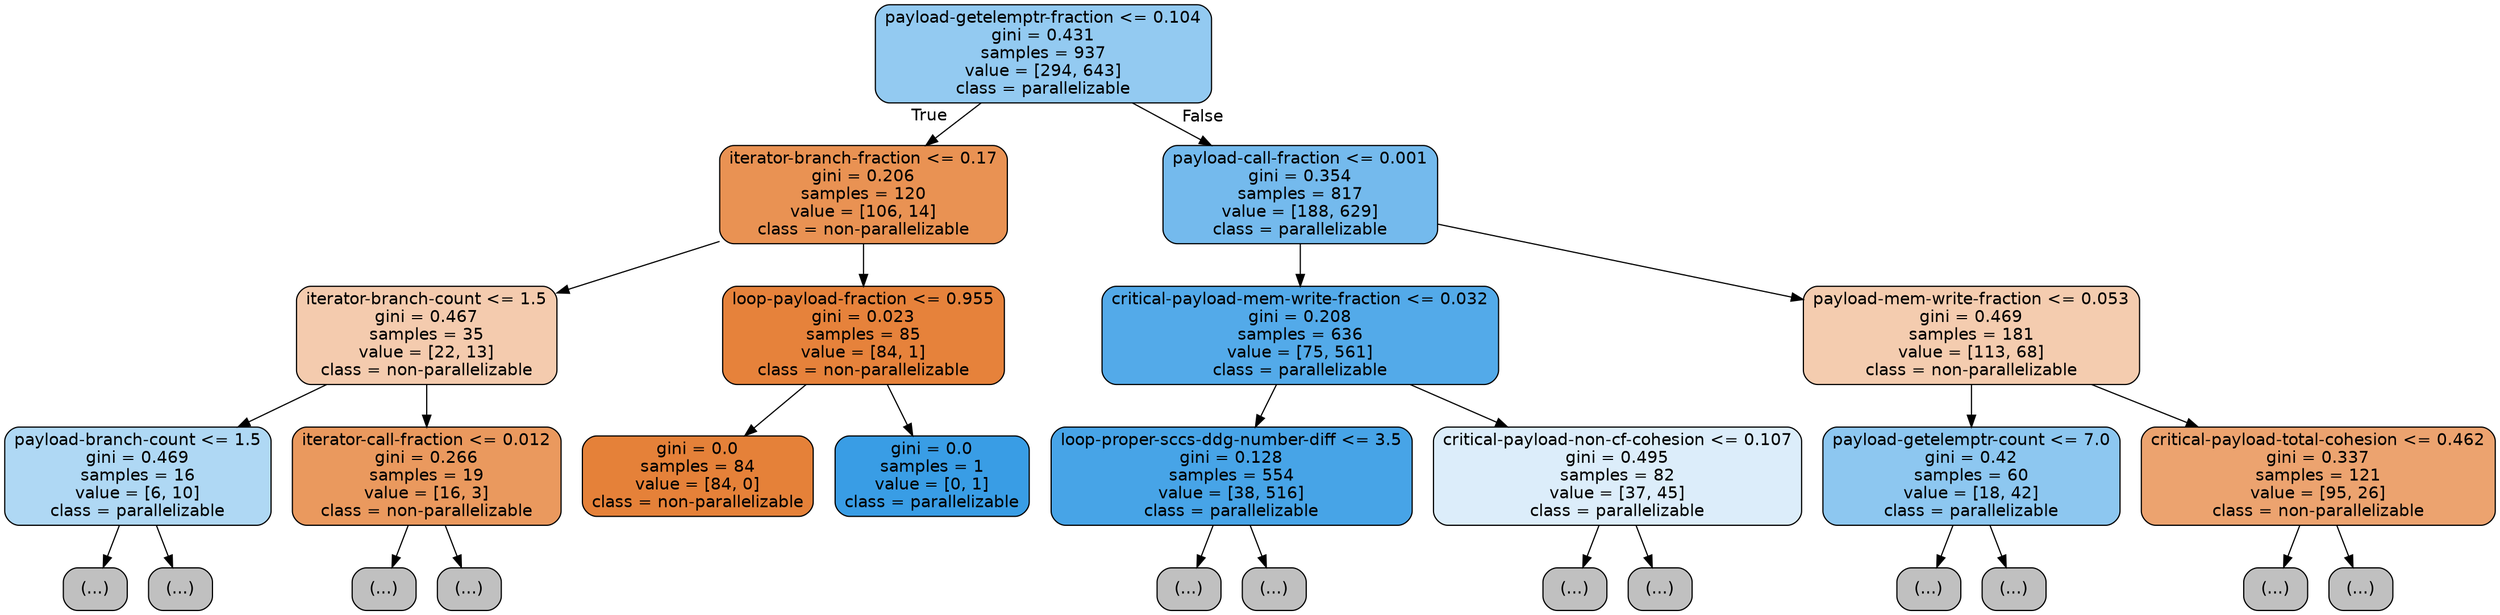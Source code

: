 digraph Tree {
node [shape=box, style="filled, rounded", color="black", fontname=helvetica] ;
edge [fontname=helvetica] ;
0 [label="payload-getelemptr-fraction <= 0.104\ngini = 0.431\nsamples = 937\nvalue = [294, 643]\nclass = parallelizable", fillcolor="#399de58a"] ;
1 [label="iterator-branch-fraction <= 0.17\ngini = 0.206\nsamples = 120\nvalue = [106, 14]\nclass = non-parallelizable", fillcolor="#e58139dd"] ;
0 -> 1 [labeldistance=2.5, labelangle=45, headlabel="True"] ;
2 [label="iterator-branch-count <= 1.5\ngini = 0.467\nsamples = 35\nvalue = [22, 13]\nclass = non-parallelizable", fillcolor="#e5813968"] ;
1 -> 2 ;
3 [label="payload-branch-count <= 1.5\ngini = 0.469\nsamples = 16\nvalue = [6, 10]\nclass = parallelizable", fillcolor="#399de566"] ;
2 -> 3 ;
4 [label="(...)", fillcolor="#C0C0C0"] ;
3 -> 4 ;
5 [label="(...)", fillcolor="#C0C0C0"] ;
3 -> 5 ;
14 [label="iterator-call-fraction <= 0.012\ngini = 0.266\nsamples = 19\nvalue = [16, 3]\nclass = non-parallelizable", fillcolor="#e58139cf"] ;
2 -> 14 ;
15 [label="(...)", fillcolor="#C0C0C0"] ;
14 -> 15 ;
20 [label="(...)", fillcolor="#C0C0C0"] ;
14 -> 20 ;
21 [label="loop-payload-fraction <= 0.955\ngini = 0.023\nsamples = 85\nvalue = [84, 1]\nclass = non-parallelizable", fillcolor="#e58139fc"] ;
1 -> 21 ;
22 [label="gini = 0.0\nsamples = 84\nvalue = [84, 0]\nclass = non-parallelizable", fillcolor="#e58139ff"] ;
21 -> 22 ;
23 [label="gini = 0.0\nsamples = 1\nvalue = [0, 1]\nclass = parallelizable", fillcolor="#399de5ff"] ;
21 -> 23 ;
24 [label="payload-call-fraction <= 0.001\ngini = 0.354\nsamples = 817\nvalue = [188, 629]\nclass = parallelizable", fillcolor="#399de5b3"] ;
0 -> 24 [labeldistance=2.5, labelangle=-45, headlabel="False"] ;
25 [label="critical-payload-mem-write-fraction <= 0.032\ngini = 0.208\nsamples = 636\nvalue = [75, 561]\nclass = parallelizable", fillcolor="#399de5dd"] ;
24 -> 25 ;
26 [label="loop-proper-sccs-ddg-number-diff <= 3.5\ngini = 0.128\nsamples = 554\nvalue = [38, 516]\nclass = parallelizable", fillcolor="#399de5ec"] ;
25 -> 26 ;
27 [label="(...)", fillcolor="#C0C0C0"] ;
26 -> 27 ;
74 [label="(...)", fillcolor="#C0C0C0"] ;
26 -> 74 ;
75 [label="critical-payload-non-cf-cohesion <= 0.107\ngini = 0.495\nsamples = 82\nvalue = [37, 45]\nclass = parallelizable", fillcolor="#399de52d"] ;
25 -> 75 ;
76 [label="(...)", fillcolor="#C0C0C0"] ;
75 -> 76 ;
85 [label="(...)", fillcolor="#C0C0C0"] ;
75 -> 85 ;
102 [label="payload-mem-write-fraction <= 0.053\ngini = 0.469\nsamples = 181\nvalue = [113, 68]\nclass = non-parallelizable", fillcolor="#e5813966"] ;
24 -> 102 ;
103 [label="payload-getelemptr-count <= 7.0\ngini = 0.42\nsamples = 60\nvalue = [18, 42]\nclass = parallelizable", fillcolor="#399de592"] ;
102 -> 103 ;
104 [label="(...)", fillcolor="#C0C0C0"] ;
103 -> 104 ;
105 [label="(...)", fillcolor="#C0C0C0"] ;
103 -> 105 ;
112 [label="critical-payload-total-cohesion <= 0.462\ngini = 0.337\nsamples = 121\nvalue = [95, 26]\nclass = non-parallelizable", fillcolor="#e58139b9"] ;
102 -> 112 ;
113 [label="(...)", fillcolor="#C0C0C0"] ;
112 -> 113 ;
138 [label="(...)", fillcolor="#C0C0C0"] ;
112 -> 138 ;
}